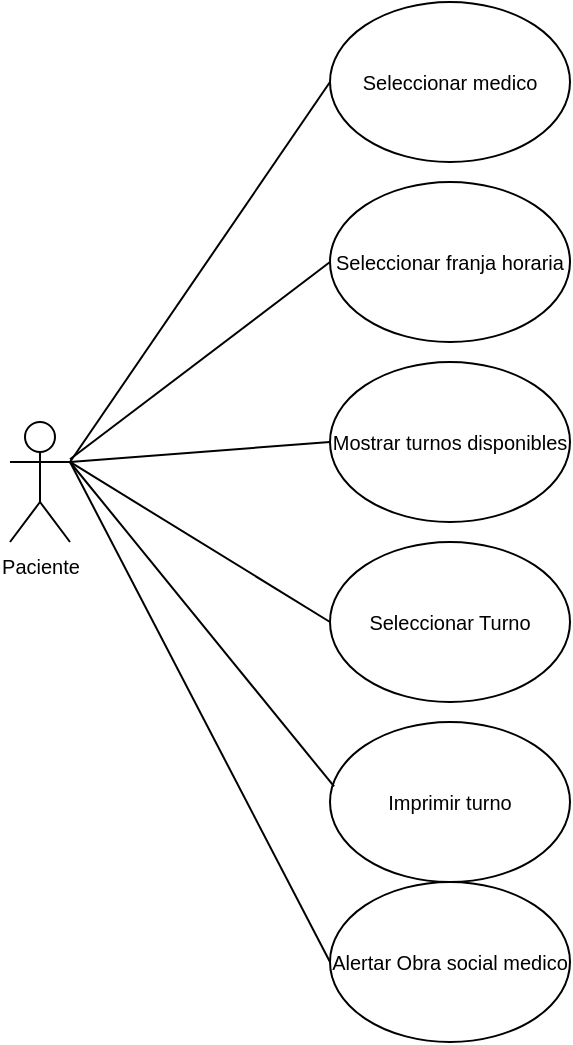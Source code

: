 <mxfile version="18.0.2" type="github">
  <diagram id="SYGA4eWzjhgXAbYpL_Ch" name="Page-1">
    <mxGraphModel dx="997" dy="580" grid="1" gridSize="10" guides="1" tooltips="1" connect="1" arrows="1" fold="1" page="1" pageScale="1" pageWidth="827" pageHeight="1169" math="0" shadow="0">
      <root>
        <object label="" id="0">
          <mxCell />
        </object>
        <mxCell id="1" parent="0" />
        <mxCell id="57hV9MgefJVSSr9JNAaL-1" value="Paciente" style="shape=umlActor;verticalLabelPosition=bottom;verticalAlign=top;html=1;outlineConnect=0;fontFamily=Helvetica;fontSize=10;" parent="1" vertex="1">
          <mxGeometry x="260" y="220" width="30" height="60" as="geometry" />
        </mxCell>
        <mxCell id="57hV9MgefJVSSr9JNAaL-15" value="Seleccionar medico" style="ellipse;whiteSpace=wrap;html=1;fontFamily=Helvetica;fontSize=10;" parent="1" vertex="1">
          <mxGeometry x="420" y="10" width="120" height="80" as="geometry" />
        </mxCell>
        <mxCell id="57hV9MgefJVSSr9JNAaL-16" value="Seleccionar franja horaria" style="ellipse;whiteSpace=wrap;html=1;fontFamily=Helvetica;fontSize=10;" parent="1" vertex="1">
          <mxGeometry x="420" y="100" width="120" height="80" as="geometry" />
        </mxCell>
        <mxCell id="57hV9MgefJVSSr9JNAaL-30" value="Mostrar turnos disponibles" style="ellipse;whiteSpace=wrap;html=1;fontFamily=Helvetica;fontSize=10;" parent="1" vertex="1">
          <mxGeometry x="420" y="190" width="120" height="80" as="geometry" />
        </mxCell>
        <mxCell id="57hV9MgefJVSSr9JNAaL-31" value="Seleccionar Turno" style="ellipse;whiteSpace=wrap;html=1;fontFamily=Helvetica;fontSize=10;" parent="1" vertex="1">
          <mxGeometry x="420" y="280" width="120" height="80" as="geometry" />
        </mxCell>
        <mxCell id="WEEtcuQphamk7MpxiqM7-1" value="Alertar Obra social medico" style="ellipse;whiteSpace=wrap;html=1;fontFamily=Helvetica;fontSize=10;" vertex="1" parent="1">
          <mxGeometry x="420" y="450" width="120" height="80" as="geometry" />
        </mxCell>
        <mxCell id="WEEtcuQphamk7MpxiqM7-2" value="" style="endArrow=none;html=1;rounded=0;entryX=0;entryY=0.5;entryDx=0;entryDy=0;" edge="1" parent="1" target="57hV9MgefJVSSr9JNAaL-15">
          <mxGeometry width="50" height="50" relative="1" as="geometry">
            <mxPoint x="290" y="240" as="sourcePoint" />
            <mxPoint x="340" y="190" as="targetPoint" />
          </mxGeometry>
        </mxCell>
        <mxCell id="WEEtcuQphamk7MpxiqM7-3" value="" style="endArrow=none;html=1;rounded=0;entryX=0;entryY=0.5;entryDx=0;entryDy=0;" edge="1" parent="1" source="57hV9MgefJVSSr9JNAaL-1" target="57hV9MgefJVSSr9JNAaL-16">
          <mxGeometry width="50" height="50" relative="1" as="geometry">
            <mxPoint x="320" y="290" as="sourcePoint" />
            <mxPoint x="450" y="100" as="targetPoint" />
          </mxGeometry>
        </mxCell>
        <mxCell id="WEEtcuQphamk7MpxiqM7-4" value="" style="endArrow=none;html=1;rounded=0;entryX=0;entryY=0.5;entryDx=0;entryDy=0;" edge="1" parent="1" target="57hV9MgefJVSSr9JNAaL-30">
          <mxGeometry width="50" height="50" relative="1" as="geometry">
            <mxPoint x="290" y="240" as="sourcePoint" />
            <mxPoint x="450" y="151.379" as="targetPoint" />
          </mxGeometry>
        </mxCell>
        <mxCell id="WEEtcuQphamk7MpxiqM7-5" value="" style="endArrow=none;html=1;rounded=0;entryX=0;entryY=0.5;entryDx=0;entryDy=0;exitX=1;exitY=0.333;exitDx=0;exitDy=0;exitPerimeter=0;" edge="1" parent="1" source="57hV9MgefJVSSr9JNAaL-1" target="57hV9MgefJVSSr9JNAaL-31">
          <mxGeometry width="50" height="50" relative="1" as="geometry">
            <mxPoint x="360" y="270" as="sourcePoint" />
            <mxPoint x="490" y="171.379" as="targetPoint" />
          </mxGeometry>
        </mxCell>
        <mxCell id="WEEtcuQphamk7MpxiqM7-6" value="" style="endArrow=none;html=1;rounded=0;entryX=0;entryY=0.5;entryDx=0;entryDy=0;exitX=1;exitY=0.333;exitDx=0;exitDy=0;exitPerimeter=0;" edge="1" parent="1" source="57hV9MgefJVSSr9JNAaL-1" target="WEEtcuQphamk7MpxiqM7-1">
          <mxGeometry width="50" height="50" relative="1" as="geometry">
            <mxPoint x="340" y="330" as="sourcePoint" />
            <mxPoint x="470" y="231.379" as="targetPoint" />
          </mxGeometry>
        </mxCell>
        <mxCell id="WEEtcuQphamk7MpxiqM7-7" value="Imprimir turno" style="ellipse;whiteSpace=wrap;html=1;fontFamily=Helvetica;fontSize=10;" vertex="1" parent="1">
          <mxGeometry x="420" y="370" width="120" height="80" as="geometry" />
        </mxCell>
        <mxCell id="WEEtcuQphamk7MpxiqM7-8" value="" style="endArrow=none;html=1;rounded=0;entryX=0.017;entryY=0.403;entryDx=0;entryDy=0;entryPerimeter=0;" edge="1" parent="1" target="WEEtcuQphamk7MpxiqM7-7">
          <mxGeometry width="50" height="50" relative="1" as="geometry">
            <mxPoint x="290" y="240" as="sourcePoint" />
            <mxPoint x="390" y="650" as="targetPoint" />
          </mxGeometry>
        </mxCell>
      </root>
    </mxGraphModel>
  </diagram>
</mxfile>

